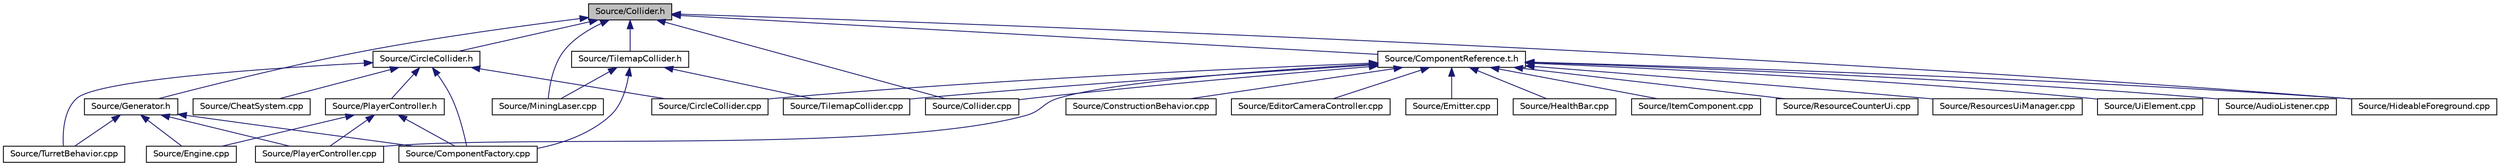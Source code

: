 digraph "Source/Collider.h"
{
 // LATEX_PDF_SIZE
  edge [fontname="Helvetica",fontsize="10",labelfontname="Helvetica",labelfontsize="10"];
  node [fontname="Helvetica",fontsize="10",shape=record];
  Node1 [label="Source/Collider.h",height=0.2,width=0.4,color="black", fillcolor="grey75", style="filled", fontcolor="black",tooltip="Base component for detecting collisions."];
  Node1 -> Node2 [dir="back",color="midnightblue",fontsize="10",style="solid",fontname="Helvetica"];
  Node2 [label="Source/CircleCollider.h",height=0.2,width=0.4,color="black", fillcolor="white", style="filled",URL="$CircleCollider_8h.html",tooltip="Circle-shaped collider."];
  Node2 -> Node3 [dir="back",color="midnightblue",fontsize="10",style="solid",fontname="Helvetica"];
  Node3 [label="Source/CheatSystem.cpp",height=0.2,width=0.4,color="black", fillcolor="white", style="filled",URL="$CheatSystem_8cpp.html",tooltip="CheatSystem Class definition."];
  Node2 -> Node4 [dir="back",color="midnightblue",fontsize="10",style="solid",fontname="Helvetica"];
  Node4 [label="Source/CircleCollider.cpp",height=0.2,width=0.4,color="black", fillcolor="white", style="filled",URL="$CircleCollider_8cpp.html",tooltip="Circle-shaped collider."];
  Node2 -> Node5 [dir="back",color="midnightblue",fontsize="10",style="solid",fontname="Helvetica"];
  Node5 [label="Source/ComponentFactory.cpp",height=0.2,width=0.4,color="black", fillcolor="white", style="filled",URL="$ComponentFactory_8cpp.html",tooltip="Definitions for the component factory class."];
  Node2 -> Node6 [dir="back",color="midnightblue",fontsize="10",style="solid",fontname="Helvetica"];
  Node6 [label="Source/PlayerController.h",height=0.2,width=0.4,color="black", fillcolor="white", style="filled",URL="$PlayerController_8h.html",tooltip="PlayerController Behaviour Class."];
  Node6 -> Node5 [dir="back",color="midnightblue",fontsize="10",style="solid",fontname="Helvetica"];
  Node6 -> Node7 [dir="back",color="midnightblue",fontsize="10",style="solid",fontname="Helvetica"];
  Node7 [label="Source/Engine.cpp",height=0.2,width=0.4,color="black", fillcolor="white", style="filled",URL="$Engine_8cpp.html",tooltip="Engine class."];
  Node6 -> Node8 [dir="back",color="midnightblue",fontsize="10",style="solid",fontname="Helvetica"];
  Node8 [label="Source/PlayerController.cpp",height=0.2,width=0.4,color="black", fillcolor="white", style="filled",URL="$PlayerController_8cpp.html",tooltip="PlayerController Behaviour Class."];
  Node2 -> Node9 [dir="back",color="midnightblue",fontsize="10",style="solid",fontname="Helvetica"];
  Node9 [label="Source/TurretBehavior.cpp",height=0.2,width=0.4,color="black", fillcolor="white", style="filled",URL="$TurretBehavior_8cpp.html",tooltip="Behavior Compenent for Basic Turret"];
  Node1 -> Node10 [dir="back",color="midnightblue",fontsize="10",style="solid",fontname="Helvetica"];
  Node10 [label="Source/Collider.cpp",height=0.2,width=0.4,color="black", fillcolor="white", style="filled",URL="$Collider_8cpp.html",tooltip="Base component for detecting collisions."];
  Node1 -> Node11 [dir="back",color="midnightblue",fontsize="10",style="solid",fontname="Helvetica"];
  Node11 [label="Source/ComponentReference.t.h",height=0.2,width=0.4,color="black", fillcolor="white", style="filled",URL="$ComponentReference_8t_8h.html",tooltip="a reference to a component in the scene"];
  Node11 -> Node12 [dir="back",color="midnightblue",fontsize="10",style="solid",fontname="Helvetica"];
  Node12 [label="Source/AudioListener.cpp",height=0.2,width=0.4,color="black", fillcolor="white", style="filled",URL="$AudioListener_8cpp.html",tooltip="Component that picks up spatial audio."];
  Node11 -> Node4 [dir="back",color="midnightblue",fontsize="10",style="solid",fontname="Helvetica"];
  Node11 -> Node10 [dir="back",color="midnightblue",fontsize="10",style="solid",fontname="Helvetica"];
  Node11 -> Node13 [dir="back",color="midnightblue",fontsize="10",style="solid",fontname="Helvetica"];
  Node13 [label="Source/ConstructionBehavior.cpp",height=0.2,width=0.4,color="black", fillcolor="white", style="filled",URL="$ConstructionBehavior_8cpp.html",tooltip="handles the construction of towers and modification of terrain"];
  Node11 -> Node14 [dir="back",color="midnightblue",fontsize="10",style="solid",fontname="Helvetica"];
  Node14 [label="Source/EditorCameraController.cpp",height=0.2,width=0.4,color="black", fillcolor="white", style="filled",URL="$EditorCameraController_8cpp.html",tooltip="controls the camera while in the editor"];
  Node11 -> Node15 [dir="back",color="midnightblue",fontsize="10",style="solid",fontname="Helvetica"];
  Node15 [label="Source/Emitter.cpp",height=0.2,width=0.4,color="black", fillcolor="white", style="filled",URL="$Emitter_8cpp.html",tooltip="Controls timing of particle emissions, and their init data."];
  Node11 -> Node16 [dir="back",color="midnightblue",fontsize="10",style="solid",fontname="Helvetica"];
  Node16 [label="Source/HealthBar.cpp",height=0.2,width=0.4,color="black", fillcolor="white", style="filled",URL="$HealthBar_8cpp.html",tooltip="health bar UI that displays offset from an Entity with a Health component"];
  Node11 -> Node17 [dir="back",color="midnightblue",fontsize="10",style="solid",fontname="Helvetica"];
  Node17 [label="Source/HideableForeground.cpp",height=0.2,width=0.4,color="black", fillcolor="white", style="filled",URL="$HideableForeground_8cpp.html",tooltip="Component that hides an attached Sprite when it overlaps something."];
  Node11 -> Node18 [dir="back",color="midnightblue",fontsize="10",style="solid",fontname="Helvetica"];
  Node18 [label="Source/ItemComponent.cpp",height=0.2,width=0.4,color="black", fillcolor="white", style="filled",URL="$ItemComponent_8cpp.html",tooltip="Item in the world that can be picked up."];
  Node11 -> Node8 [dir="back",color="midnightblue",fontsize="10",style="solid",fontname="Helvetica"];
  Node11 -> Node19 [dir="back",color="midnightblue",fontsize="10",style="solid",fontname="Helvetica"];
  Node19 [label="Source/ResourceCounterUi.cpp",height=0.2,width=0.4,color="black", fillcolor="white", style="filled",URL="$ResourceCounterUi_8cpp.html",tooltip="Ui Component that displays a resource sprite and a count."];
  Node11 -> Node20 [dir="back",color="midnightblue",fontsize="10",style="solid",fontname="Helvetica"];
  Node20 [label="Source/ResourcesUiManager.cpp",height=0.2,width=0.4,color="black", fillcolor="white", style="filled",URL="$ResourcesUiManager_8cpp.html",tooltip="Component that manages the UI for displaying what resources a player currently has."];
  Node11 -> Node21 [dir="back",color="midnightblue",fontsize="10",style="solid",fontname="Helvetica"];
  Node21 [label="Source/TilemapCollider.cpp",height=0.2,width=0.4,color="black", fillcolor="white", style="filled",URL="$TilemapCollider_8cpp.html",tooltip="tilemap collider"];
  Node11 -> Node22 [dir="back",color="midnightblue",fontsize="10",style="solid",fontname="Helvetica"];
  Node22 [label="Source/UiElement.cpp",height=0.2,width=0.4,color="black", fillcolor="white", style="filled",URL="$UiElement_8cpp.html",tooltip="Ui element component."];
  Node1 -> Node23 [dir="back",color="midnightblue",fontsize="10",style="solid",fontname="Helvetica"];
  Node23 [label="Source/Generator.h",height=0.2,width=0.4,color="black", fillcolor="white", style="filled",URL="$Generator_8h_source.html",tooltip=" "];
  Node23 -> Node5 [dir="back",color="midnightblue",fontsize="10",style="solid",fontname="Helvetica"];
  Node23 -> Node7 [dir="back",color="midnightblue",fontsize="10",style="solid",fontname="Helvetica"];
  Node23 -> Node8 [dir="back",color="midnightblue",fontsize="10",style="solid",fontname="Helvetica"];
  Node23 -> Node9 [dir="back",color="midnightblue",fontsize="10",style="solid",fontname="Helvetica"];
  Node1 -> Node17 [dir="back",color="midnightblue",fontsize="10",style="solid",fontname="Helvetica"];
  Node1 -> Node24 [dir="back",color="midnightblue",fontsize="10",style="solid",fontname="Helvetica"];
  Node24 [label="Source/MiningLaser.cpp",height=0.2,width=0.4,color="black", fillcolor="white", style="filled",URL="$MiningLaser_8cpp.html",tooltip="Digging laser controllable by an entity."];
  Node1 -> Node25 [dir="back",color="midnightblue",fontsize="10",style="solid",fontname="Helvetica"];
  Node25 [label="Source/TilemapCollider.h",height=0.2,width=0.4,color="black", fillcolor="white", style="filled",URL="$TilemapCollider_8h.html",tooltip="tilemap collider"];
  Node25 -> Node5 [dir="back",color="midnightblue",fontsize="10",style="solid",fontname="Helvetica"];
  Node25 -> Node24 [dir="back",color="midnightblue",fontsize="10",style="solid",fontname="Helvetica"];
  Node25 -> Node21 [dir="back",color="midnightblue",fontsize="10",style="solid",fontname="Helvetica"];
}
